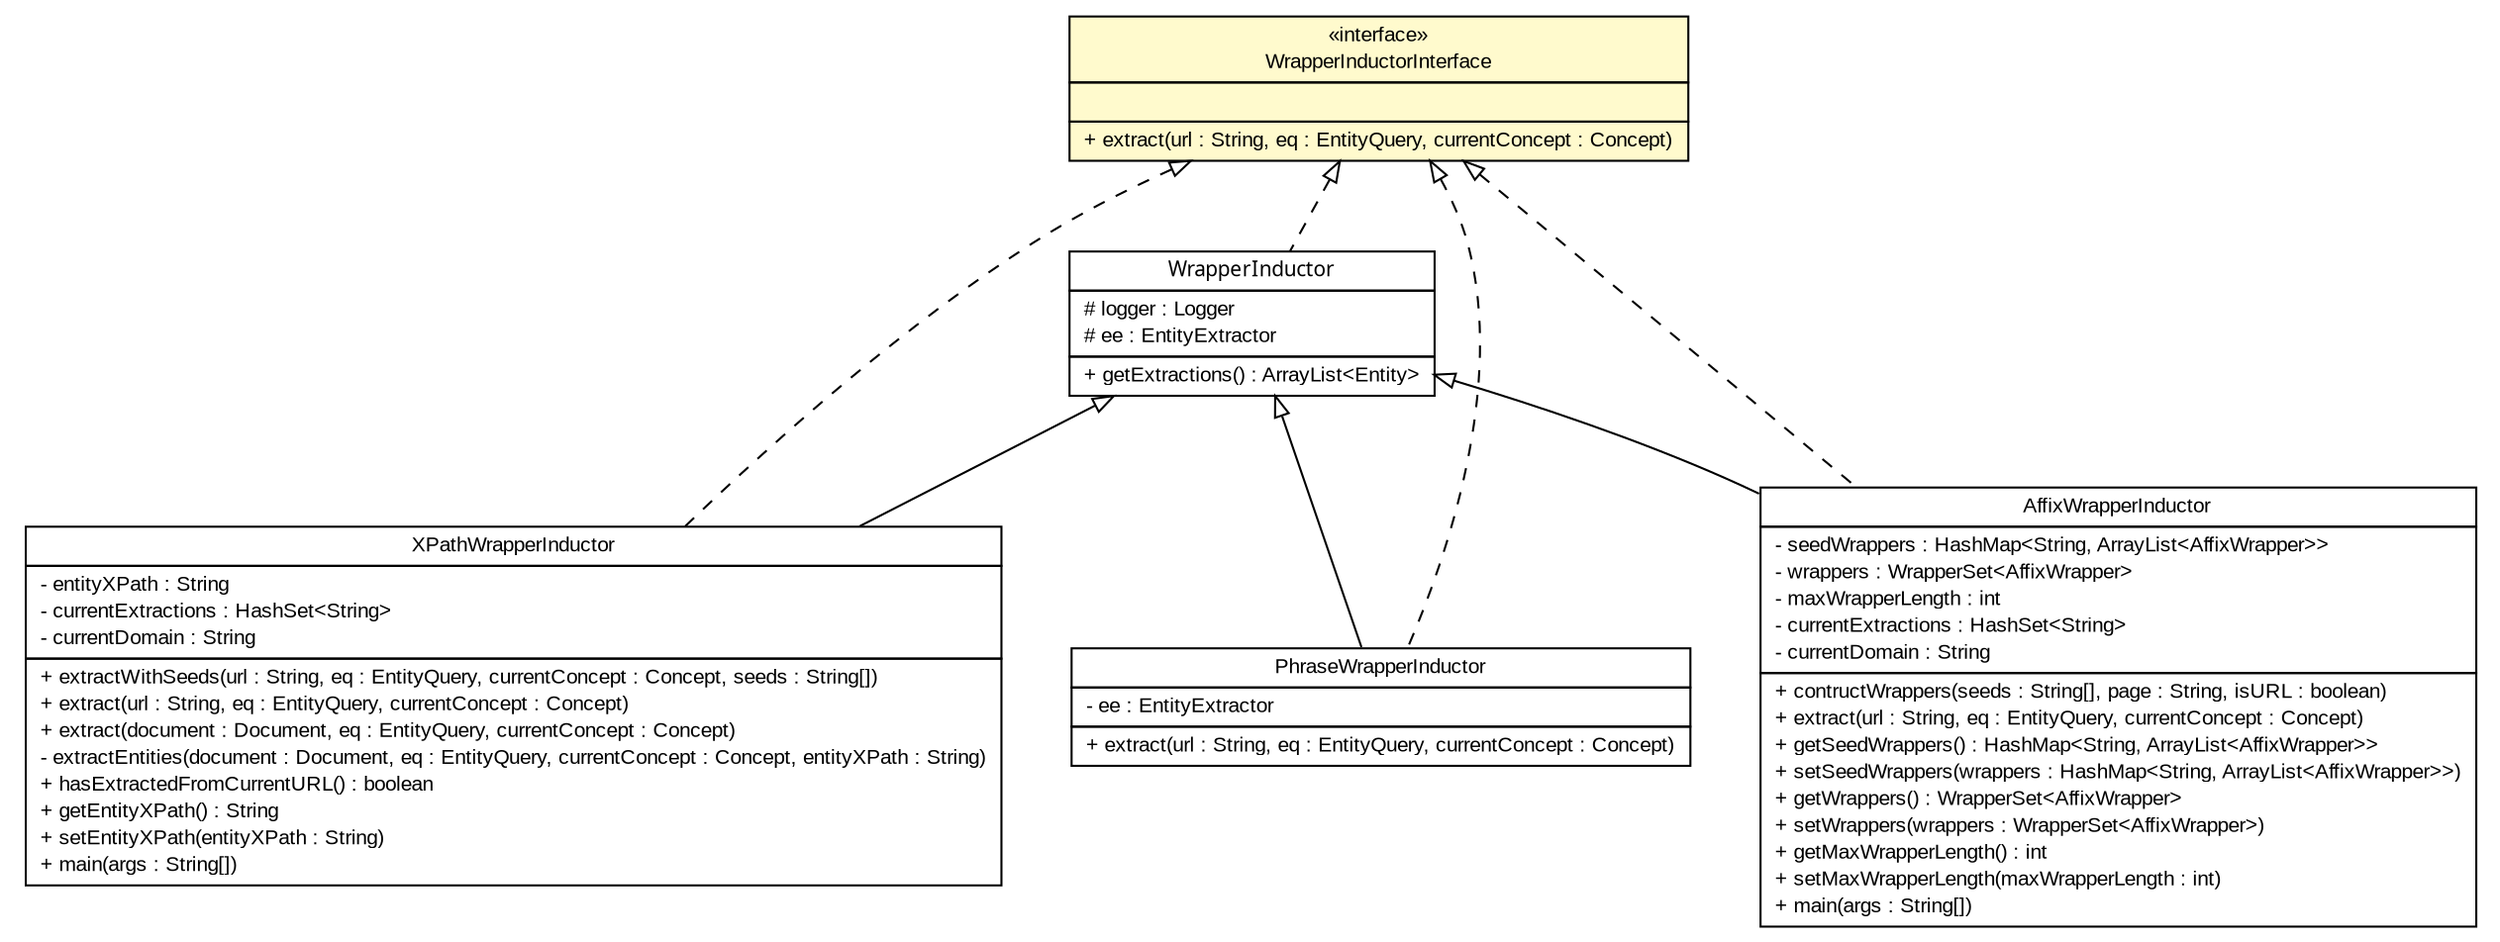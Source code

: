 #!/usr/local/bin/dot
#
# Class diagram 
# Generated by UMLGraph version 5.2 (http://www.umlgraph.org/)
#

digraph G {
	edge [fontname="arial",fontsize=10,labelfontname="arial",labelfontsize=10];
	node [fontname="arial",fontsize=10,shape=plaintext];
	nodesep=0.25;
	ranksep=0.5;
	// tud.iir.extraction.entity.XPathWrapperInductor
	c22606 [label=<<table title="tud.iir.extraction.entity.XPathWrapperInductor" border="0" cellborder="1" cellspacing="0" cellpadding="2" port="p" href="./XPathWrapperInductor.html">
		<tr><td><table border="0" cellspacing="0" cellpadding="1">
<tr><td align="center" balign="center"> XPathWrapperInductor </td></tr>
		</table></td></tr>
		<tr><td><table border="0" cellspacing="0" cellpadding="1">
<tr><td align="left" balign="left"> - entityXPath : String </td></tr>
<tr><td align="left" balign="left"> - currentExtractions : HashSet&lt;String&gt; </td></tr>
<tr><td align="left" balign="left"> - currentDomain : String </td></tr>
		</table></td></tr>
		<tr><td><table border="0" cellspacing="0" cellpadding="1">
<tr><td align="left" balign="left"> + extractWithSeeds(url : String, eq : EntityQuery, currentConcept : Concept, seeds : String[]) </td></tr>
<tr><td align="left" balign="left"> + extract(url : String, eq : EntityQuery, currentConcept : Concept) </td></tr>
<tr><td align="left" balign="left"> + extract(document : Document, eq : EntityQuery, currentConcept : Concept) </td></tr>
<tr><td align="left" balign="left"> - extractEntities(document : Document, eq : EntityQuery, currentConcept : Concept, entityXPath : String) </td></tr>
<tr><td align="left" balign="left"> + hasExtractedFromCurrentURL() : boolean </td></tr>
<tr><td align="left" balign="left"> + getEntityXPath() : String </td></tr>
<tr><td align="left" balign="left"> + setEntityXPath(entityXPath : String) </td></tr>
<tr><td align="left" balign="left"> + main(args : String[]) </td></tr>
		</table></td></tr>
		</table>>, fontname="arial", fontcolor="black", fontsize=10.0];
	// tud.iir.extraction.entity.WrapperInductorInterface
	c22609 [label=<<table title="tud.iir.extraction.entity.WrapperInductorInterface" border="0" cellborder="1" cellspacing="0" cellpadding="2" port="p" bgcolor="lemonChiffon" href="./WrapperInductorInterface.html">
		<tr><td><table border="0" cellspacing="0" cellpadding="1">
<tr><td align="center" balign="center"> &#171;interface&#187; </td></tr>
<tr><td align="center" balign="center"> WrapperInductorInterface </td></tr>
		</table></td></tr>
		<tr><td><table border="0" cellspacing="0" cellpadding="1">
<tr><td align="left" balign="left">  </td></tr>
		</table></td></tr>
		<tr><td><table border="0" cellspacing="0" cellpadding="1">
<tr><td align="left" balign="left"> + extract(url : String, eq : EntityQuery, currentConcept : Concept) </td></tr>
		</table></td></tr>
		</table>>, fontname="arial", fontcolor="black", fontsize=10.0];
	// tud.iir.extraction.entity.WrapperInductor
	c22610 [label=<<table title="tud.iir.extraction.entity.WrapperInductor" border="0" cellborder="1" cellspacing="0" cellpadding="2" port="p" href="./WrapperInductor.html">
		<tr><td><table border="0" cellspacing="0" cellpadding="1">
<tr><td align="center" balign="center"><font face="ariali"> WrapperInductor </font></td></tr>
		</table></td></tr>
		<tr><td><table border="0" cellspacing="0" cellpadding="1">
<tr><td align="left" balign="left"> # logger : Logger </td></tr>
<tr><td align="left" balign="left"> # ee : EntityExtractor </td></tr>
		</table></td></tr>
		<tr><td><table border="0" cellspacing="0" cellpadding="1">
<tr><td align="left" balign="left"> + getExtractions() : ArrayList&lt;Entity&gt; </td></tr>
		</table></td></tr>
		</table>>, fontname="arial", fontcolor="black", fontsize=10.0];
	// tud.iir.extraction.entity.PhraseWrapperInductor
	c22612 [label=<<table title="tud.iir.extraction.entity.PhraseWrapperInductor" border="0" cellborder="1" cellspacing="0" cellpadding="2" port="p" href="./PhraseWrapperInductor.html">
		<tr><td><table border="0" cellspacing="0" cellpadding="1">
<tr><td align="center" balign="center"> PhraseWrapperInductor </td></tr>
		</table></td></tr>
		<tr><td><table border="0" cellspacing="0" cellpadding="1">
<tr><td align="left" balign="left"> - ee : EntityExtractor </td></tr>
		</table></td></tr>
		<tr><td><table border="0" cellspacing="0" cellpadding="1">
<tr><td align="left" balign="left"> + extract(url : String, eq : EntityQuery, currentConcept : Concept) </td></tr>
		</table></td></tr>
		</table>>, fontname="arial", fontcolor="black", fontsize=10.0];
	// tud.iir.extraction.entity.AffixWrapperInductor
	c22627 [label=<<table title="tud.iir.extraction.entity.AffixWrapperInductor" border="0" cellborder="1" cellspacing="0" cellpadding="2" port="p" href="./AffixWrapperInductor.html">
		<tr><td><table border="0" cellspacing="0" cellpadding="1">
<tr><td align="center" balign="center"> AffixWrapperInductor </td></tr>
		</table></td></tr>
		<tr><td><table border="0" cellspacing="0" cellpadding="1">
<tr><td align="left" balign="left"> - seedWrappers : HashMap&lt;String, ArrayList&lt;AffixWrapper&gt;&gt; </td></tr>
<tr><td align="left" balign="left"> - wrappers : WrapperSet&lt;AffixWrapper&gt; </td></tr>
<tr><td align="left" balign="left"> - maxWrapperLength : int </td></tr>
<tr><td align="left" balign="left"> - currentExtractions : HashSet&lt;String&gt; </td></tr>
<tr><td align="left" balign="left"> - currentDomain : String </td></tr>
		</table></td></tr>
		<tr><td><table border="0" cellspacing="0" cellpadding="1">
<tr><td align="left" balign="left"> + contructWrappers(seeds : String[], page : String, isURL : boolean) </td></tr>
<tr><td align="left" balign="left"> + extract(url : String, eq : EntityQuery, currentConcept : Concept) </td></tr>
<tr><td align="left" balign="left"> + getSeedWrappers() : HashMap&lt;String, ArrayList&lt;AffixWrapper&gt;&gt; </td></tr>
<tr><td align="left" balign="left"> + setSeedWrappers(wrappers : HashMap&lt;String, ArrayList&lt;AffixWrapper&gt;&gt;) </td></tr>
<tr><td align="left" balign="left"> + getWrappers() : WrapperSet&lt;AffixWrapper&gt; </td></tr>
<tr><td align="left" balign="left"> + setWrappers(wrappers : WrapperSet&lt;AffixWrapper&gt;) </td></tr>
<tr><td align="left" balign="left"> + getMaxWrapperLength() : int </td></tr>
<tr><td align="left" balign="left"> + setMaxWrapperLength(maxWrapperLength : int) </td></tr>
<tr><td align="left" balign="left"> + main(args : String[]) </td></tr>
		</table></td></tr>
		</table>>, fontname="arial", fontcolor="black", fontsize=10.0];
	//tud.iir.extraction.entity.XPathWrapperInductor extends tud.iir.extraction.entity.WrapperInductor
	c22610:p -> c22606:p [dir=back,arrowtail=empty];
	//tud.iir.extraction.entity.XPathWrapperInductor implements tud.iir.extraction.entity.WrapperInductorInterface
	c22609:p -> c22606:p [dir=back,arrowtail=empty,style=dashed];
	//tud.iir.extraction.entity.WrapperInductor implements tud.iir.extraction.entity.WrapperInductorInterface
	c22609:p -> c22610:p [dir=back,arrowtail=empty,style=dashed];
	//tud.iir.extraction.entity.PhraseWrapperInductor extends tud.iir.extraction.entity.WrapperInductor
	c22610:p -> c22612:p [dir=back,arrowtail=empty];
	//tud.iir.extraction.entity.PhraseWrapperInductor implements tud.iir.extraction.entity.WrapperInductorInterface
	c22609:p -> c22612:p [dir=back,arrowtail=empty,style=dashed];
	//tud.iir.extraction.entity.AffixWrapperInductor extends tud.iir.extraction.entity.WrapperInductor
	c22610:p -> c22627:p [dir=back,arrowtail=empty];
	//tud.iir.extraction.entity.AffixWrapperInductor implements tud.iir.extraction.entity.WrapperInductorInterface
	c22609:p -> c22627:p [dir=back,arrowtail=empty,style=dashed];
}

